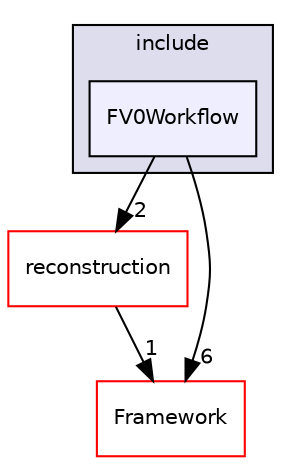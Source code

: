 digraph "/home/travis/build/AliceO2Group/AliceO2/Detectors/FIT/FV0/workflow/include/FV0Workflow" {
  bgcolor=transparent;
  compound=true
  node [ fontsize="10", fontname="Helvetica"];
  edge [ labelfontsize="10", labelfontname="Helvetica"];
  subgraph clusterdir_92143a1f76ab3242176be049b81b09c9 {
    graph [ bgcolor="#ddddee", pencolor="black", label="include" fontname="Helvetica", fontsize="10", URL="dir_92143a1f76ab3242176be049b81b09c9.html"]
  dir_2bb1918f9c140f261f392e625af493b4 [shape=box, label="FV0Workflow", style="filled", fillcolor="#eeeeff", pencolor="black", URL="dir_2bb1918f9c140f261f392e625af493b4.html"];
  }
  dir_e0bfde3cc4c1f87a15076e6d43624461 [shape=box label="reconstruction" color="red" URL="dir_e0bfde3cc4c1f87a15076e6d43624461.html"];
  dir_bcbb2cf9a3d3d83e5515c82071a07177 [shape=box label="Framework" color="red" URL="dir_bcbb2cf9a3d3d83e5515c82071a07177.html"];
  dir_e0bfde3cc4c1f87a15076e6d43624461->dir_bcbb2cf9a3d3d83e5515c82071a07177 [headlabel="1", labeldistance=1.5 headhref="dir_000483_000063.html"];
  dir_2bb1918f9c140f261f392e625af493b4->dir_e0bfde3cc4c1f87a15076e6d43624461 [headlabel="2", labeldistance=1.5 headhref="dir_000470_000483.html"];
  dir_2bb1918f9c140f261f392e625af493b4->dir_bcbb2cf9a3d3d83e5515c82071a07177 [headlabel="6", labeldistance=1.5 headhref="dir_000470_000063.html"];
}
